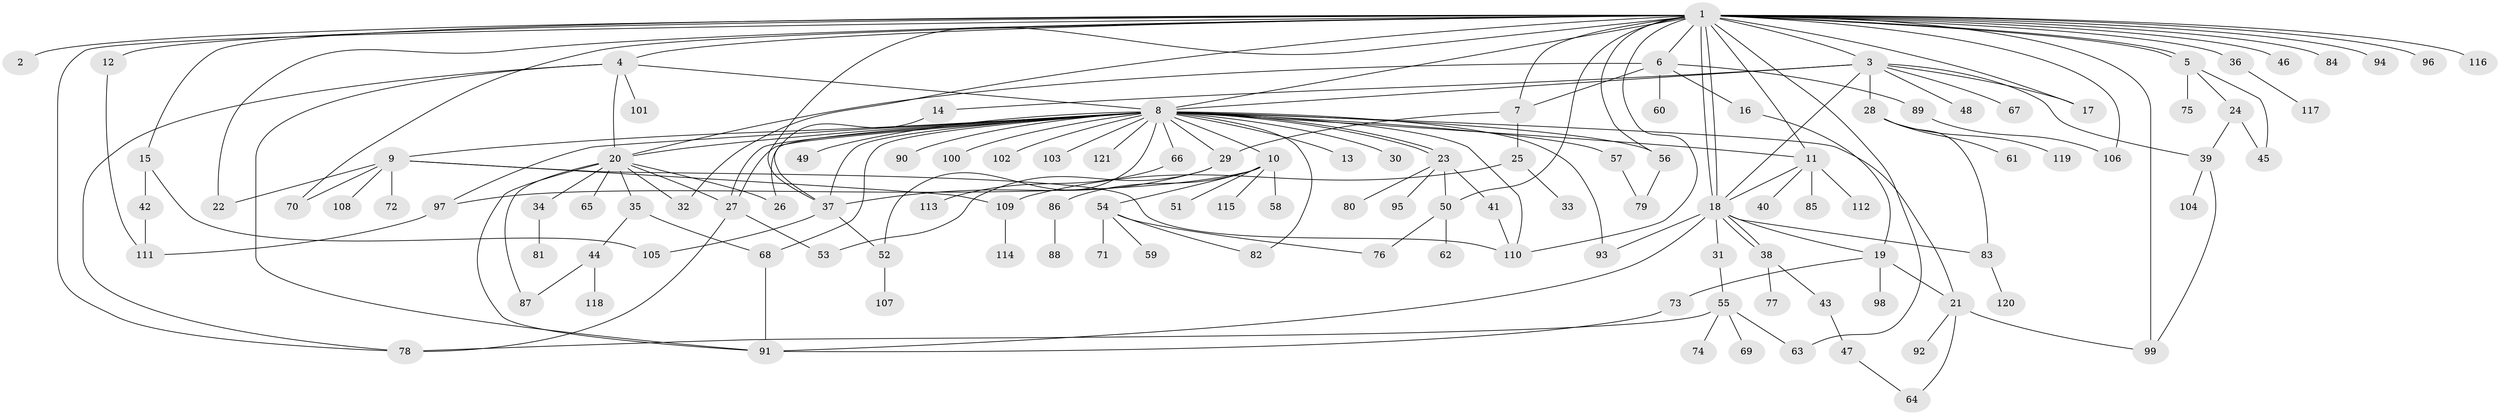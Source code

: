 // coarse degree distribution, {6: 0.031746031746031744, 3: 0.1111111111111111, 1: 0.4603174603174603, 7: 0.015873015873015872, 2: 0.19047619047619047, 4: 0.09523809523809523, 15: 0.015873015873015872, 5: 0.031746031746031744, 28: 0.015873015873015872, 10: 0.015873015873015872, 22: 0.015873015873015872}
// Generated by graph-tools (version 1.1) at 2025/48/03/06/25 01:48:57]
// undirected, 121 vertices, 178 edges
graph export_dot {
graph [start="1"]
  node [color=gray90,style=filled];
  1;
  2;
  3;
  4;
  5;
  6;
  7;
  8;
  9;
  10;
  11;
  12;
  13;
  14;
  15;
  16;
  17;
  18;
  19;
  20;
  21;
  22;
  23;
  24;
  25;
  26;
  27;
  28;
  29;
  30;
  31;
  32;
  33;
  34;
  35;
  36;
  37;
  38;
  39;
  40;
  41;
  42;
  43;
  44;
  45;
  46;
  47;
  48;
  49;
  50;
  51;
  52;
  53;
  54;
  55;
  56;
  57;
  58;
  59;
  60;
  61;
  62;
  63;
  64;
  65;
  66;
  67;
  68;
  69;
  70;
  71;
  72;
  73;
  74;
  75;
  76;
  77;
  78;
  79;
  80;
  81;
  82;
  83;
  84;
  85;
  86;
  87;
  88;
  89;
  90;
  91;
  92;
  93;
  94;
  95;
  96;
  97;
  98;
  99;
  100;
  101;
  102;
  103;
  104;
  105;
  106;
  107;
  108;
  109;
  110;
  111;
  112;
  113;
  114;
  115;
  116;
  117;
  118;
  119;
  120;
  121;
  1 -- 2;
  1 -- 3;
  1 -- 4;
  1 -- 5;
  1 -- 5;
  1 -- 6;
  1 -- 7;
  1 -- 8;
  1 -- 11;
  1 -- 12;
  1 -- 15;
  1 -- 17;
  1 -- 18;
  1 -- 18;
  1 -- 22;
  1 -- 32;
  1 -- 36;
  1 -- 37;
  1 -- 46;
  1 -- 50;
  1 -- 56;
  1 -- 63;
  1 -- 70;
  1 -- 78;
  1 -- 84;
  1 -- 94;
  1 -- 96;
  1 -- 99;
  1 -- 106;
  1 -- 110;
  1 -- 116;
  3 -- 8;
  3 -- 14;
  3 -- 17;
  3 -- 18;
  3 -- 28;
  3 -- 39;
  3 -- 48;
  3 -- 67;
  4 -- 8;
  4 -- 20;
  4 -- 78;
  4 -- 91;
  4 -- 101;
  5 -- 24;
  5 -- 45;
  5 -- 75;
  6 -- 7;
  6 -- 16;
  6 -- 20;
  6 -- 60;
  6 -- 89;
  7 -- 25;
  7 -- 29;
  8 -- 9;
  8 -- 10;
  8 -- 11;
  8 -- 13;
  8 -- 20;
  8 -- 21;
  8 -- 23;
  8 -- 23;
  8 -- 26;
  8 -- 27;
  8 -- 27;
  8 -- 29;
  8 -- 30;
  8 -- 37;
  8 -- 49;
  8 -- 52;
  8 -- 56;
  8 -- 57;
  8 -- 66;
  8 -- 68;
  8 -- 82;
  8 -- 90;
  8 -- 93;
  8 -- 97;
  8 -- 100;
  8 -- 102;
  8 -- 103;
  8 -- 110;
  8 -- 121;
  9 -- 22;
  9 -- 70;
  9 -- 72;
  9 -- 108;
  9 -- 109;
  9 -- 110;
  10 -- 51;
  10 -- 54;
  10 -- 58;
  10 -- 86;
  10 -- 97;
  10 -- 115;
  11 -- 18;
  11 -- 40;
  11 -- 85;
  11 -- 112;
  12 -- 111;
  14 -- 37;
  15 -- 42;
  15 -- 105;
  16 -- 19;
  18 -- 19;
  18 -- 31;
  18 -- 38;
  18 -- 38;
  18 -- 83;
  18 -- 91;
  18 -- 93;
  19 -- 21;
  19 -- 73;
  19 -- 98;
  20 -- 26;
  20 -- 27;
  20 -- 32;
  20 -- 34;
  20 -- 35;
  20 -- 65;
  20 -- 87;
  20 -- 91;
  21 -- 64;
  21 -- 92;
  21 -- 99;
  23 -- 41;
  23 -- 50;
  23 -- 80;
  23 -- 95;
  24 -- 39;
  24 -- 45;
  25 -- 33;
  25 -- 109;
  27 -- 53;
  27 -- 78;
  28 -- 61;
  28 -- 83;
  28 -- 119;
  29 -- 37;
  29 -- 53;
  31 -- 55;
  34 -- 81;
  35 -- 44;
  35 -- 68;
  36 -- 117;
  37 -- 52;
  37 -- 105;
  38 -- 43;
  38 -- 77;
  39 -- 99;
  39 -- 104;
  41 -- 110;
  42 -- 111;
  43 -- 47;
  44 -- 87;
  44 -- 118;
  47 -- 64;
  50 -- 62;
  50 -- 76;
  52 -- 107;
  54 -- 59;
  54 -- 71;
  54 -- 76;
  54 -- 82;
  55 -- 63;
  55 -- 69;
  55 -- 74;
  55 -- 78;
  56 -- 79;
  57 -- 79;
  66 -- 113;
  68 -- 91;
  73 -- 91;
  83 -- 120;
  86 -- 88;
  89 -- 106;
  97 -- 111;
  109 -- 114;
}
